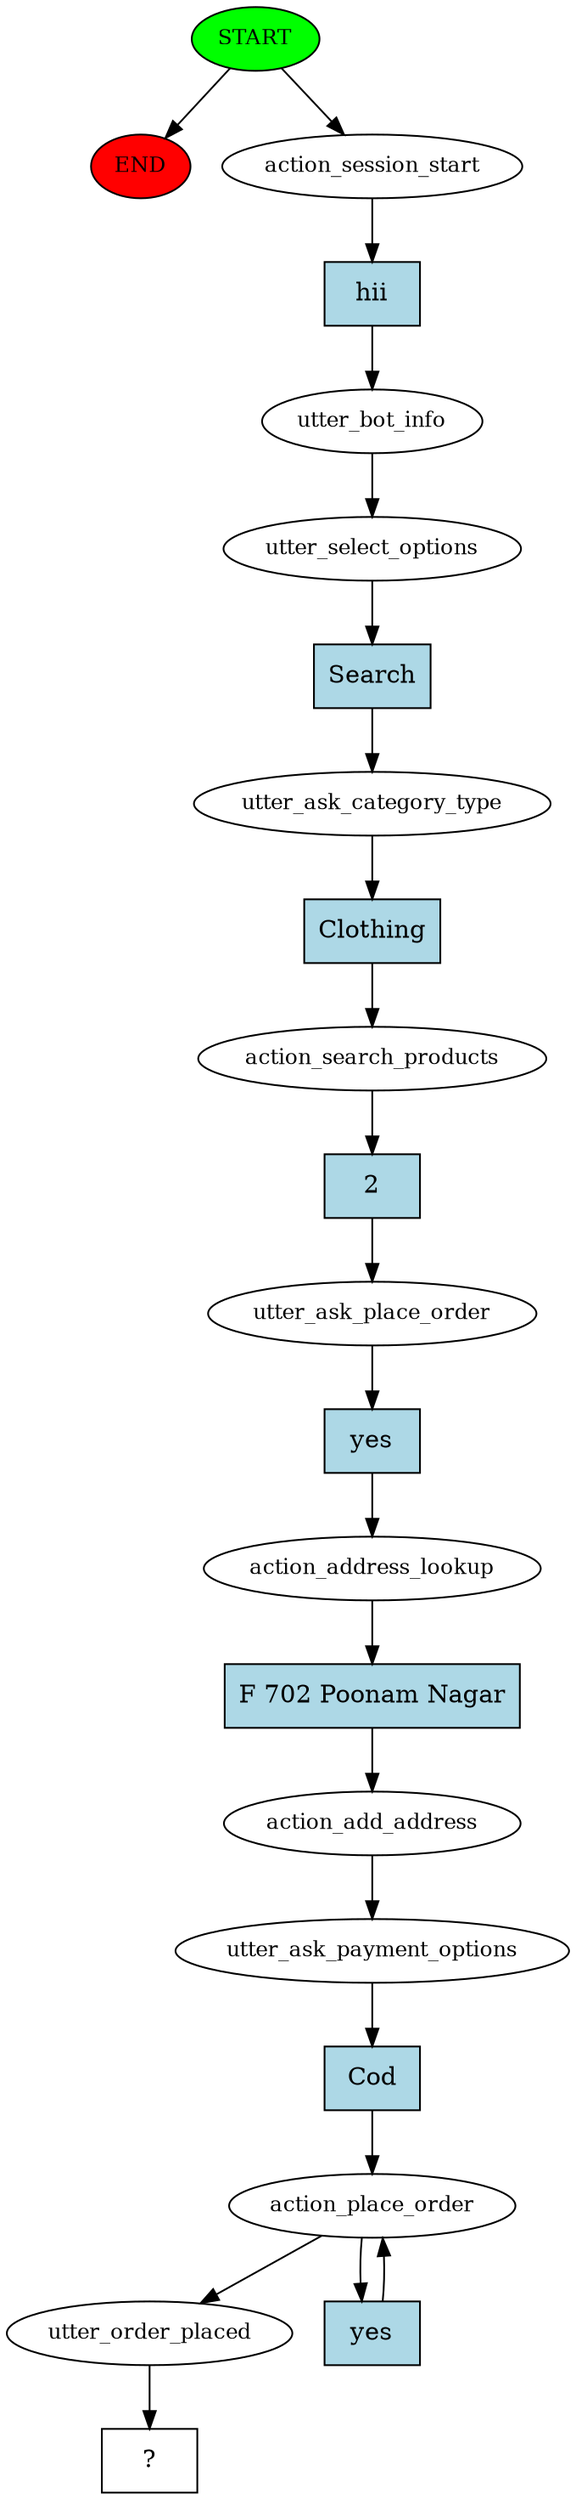 digraph  {
0 [class="start active", fillcolor=green, fontsize=12, label=START, style=filled];
"-1" [class=end, fillcolor=red, fontsize=12, label=END, style=filled];
1 [class=active, fontsize=12, label=action_session_start];
2 [class=active, fontsize=12, label=utter_bot_info];
3 [class=active, fontsize=12, label=utter_select_options];
4 [class=active, fontsize=12, label=utter_ask_category_type];
5 [class=active, fontsize=12, label=action_search_products];
6 [class=active, fontsize=12, label=utter_ask_place_order];
7 [class=active, fontsize=12, label=action_address_lookup];
8 [class=active, fontsize=12, label=action_add_address];
9 [class=active, fontsize=12, label=utter_ask_payment_options];
10 [class=active, fontsize=12, label=action_place_order];
12 [class=active, fontsize=12, label=utter_order_placed];
13 [class="intent dashed active", label="  ?  ", shape=rect];
14 [class="intent active", fillcolor=lightblue, label=hii, shape=rect, style=filled];
15 [class="intent active", fillcolor=lightblue, label=Search, shape=rect, style=filled];
16 [class="intent active", fillcolor=lightblue, label=Clothing, shape=rect, style=filled];
17 [class="intent active", fillcolor=lightblue, label=2, shape=rect, style=filled];
18 [class="intent active", fillcolor=lightblue, label=yes, shape=rect, style=filled];
19 [class="intent active", fillcolor=lightblue, label="F 702 Poonam Nagar", shape=rect, style=filled];
20 [class="intent active", fillcolor=lightblue, label=Cod, shape=rect, style=filled];
21 [class="intent active", fillcolor=lightblue, label=yes, shape=rect, style=filled];
0 -> "-1"  [class="", key=NONE, label=""];
0 -> 1  [class=active, key=NONE, label=""];
1 -> 14  [class=active, key=0];
2 -> 3  [class=active, key=NONE, label=""];
3 -> 15  [class=active, key=0];
4 -> 16  [class=active, key=0];
5 -> 17  [class=active, key=0];
6 -> 18  [class=active, key=0];
7 -> 19  [class=active, key=0];
8 -> 9  [class=active, key=NONE, label=""];
9 -> 20  [class=active, key=0];
10 -> 12  [class=active, key=NONE, label=""];
10 -> 21  [class=active, key=0];
12 -> 13  [class=active, key=NONE, label=""];
14 -> 2  [class=active, key=0];
15 -> 4  [class=active, key=0];
16 -> 5  [class=active, key=0];
17 -> 6  [class=active, key=0];
18 -> 7  [class=active, key=0];
19 -> 8  [class=active, key=0];
20 -> 10  [class=active, key=0];
21 -> 10  [class=active, key=0];
}
